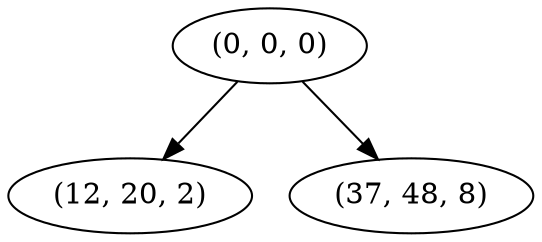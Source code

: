 digraph tree {
    "(0, 0, 0)";
    "(12, 20, 2)";
    "(37, 48, 8)";
    "(0, 0, 0)" -> "(12, 20, 2)";
    "(0, 0, 0)" -> "(37, 48, 8)";
}
